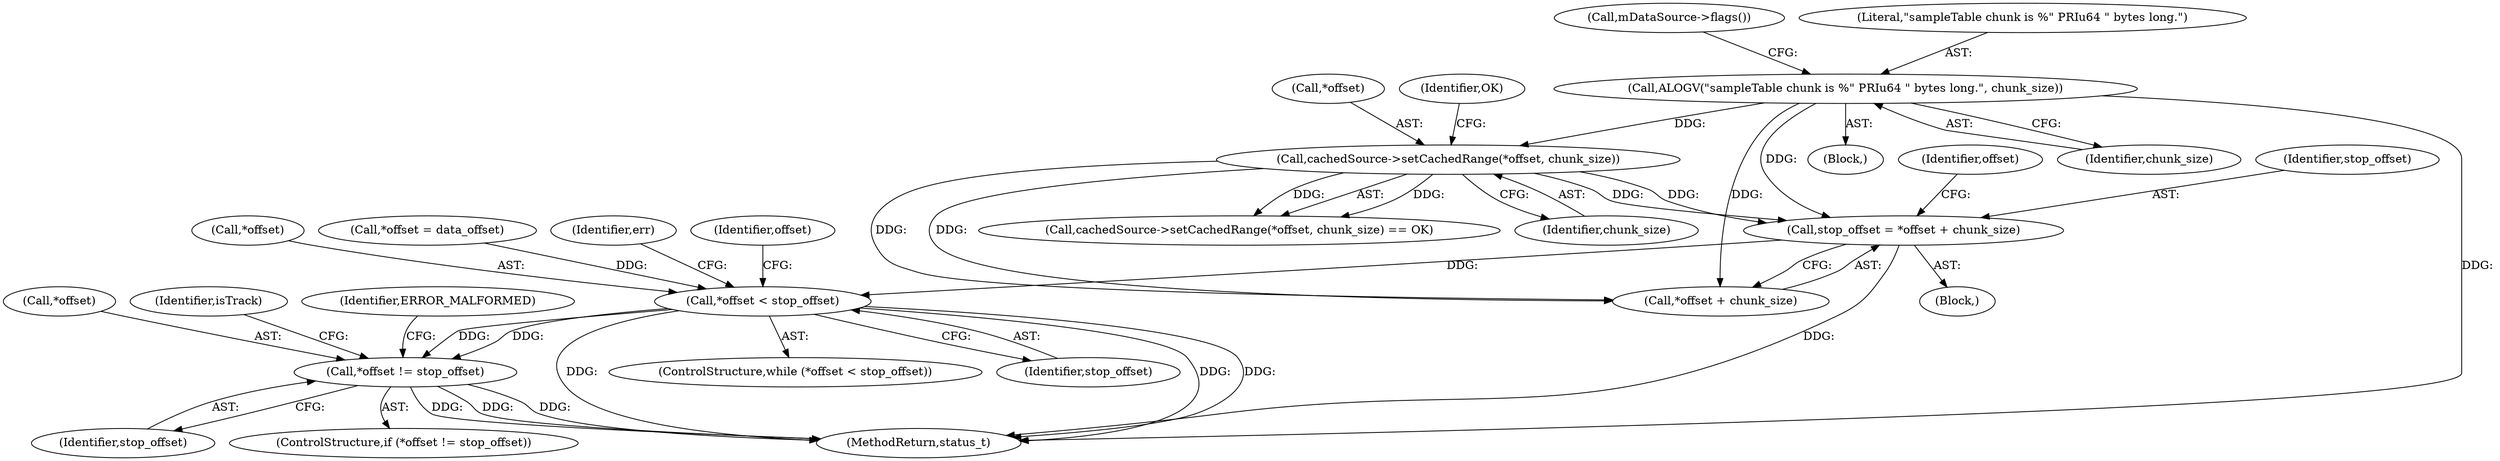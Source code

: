 digraph "0_Android_2674a7218eaa3c87f2ee26d26da5b9170e10f859@integer" {
"1000468" [label="(Call,stop_offset = *offset + chunk_size)"];
"1000395" [label="(Call,cachedSource->setCachedRange(*offset, chunk_size))"];
"1000378" [label="(Call,ALOGV(\"sampleTable chunk is %\" PRIu64 \" bytes long.\", chunk_size))"];
"1000479" [label="(Call,*offset < stop_offset)"];
"1000500" [label="(Call,*offset != stop_offset)"];
"1000482" [label="(Identifier,stop_offset)"];
"1000503" [label="(Identifier,stop_offset)"];
"1000486" [label="(Identifier,err)"];
"1000500" [label="(Call,*offset != stop_offset)"];
"1002927" [label="(MethodReturn,status_t)"];
"1000398" [label="(Identifier,chunk_size)"];
"1000478" [label="(ControlStructure,while (*offset < stop_offset))"];
"1000380" [label="(Identifier,chunk_size)"];
"1000502" [label="(Identifier,offset)"];
"1000499" [label="(ControlStructure,if (*offset != stop_offset))"];
"1000480" [label="(Call,*offset)"];
"1000474" [label="(Call,*offset = data_offset)"];
"1000468" [label="(Call,stop_offset = *offset + chunk_size)"];
"1000479" [label="(Call,*offset < stop_offset)"];
"1000501" [label="(Call,*offset)"];
"1000396" [label="(Call,*offset)"];
"1000508" [label="(Identifier,isTrack)"];
"1000506" [label="(Identifier,ERROR_MALFORMED)"];
"1000377" [label="(Block,)"];
"1000470" [label="(Call,*offset + chunk_size)"];
"1000476" [label="(Identifier,offset)"];
"1000399" [label="(Identifier,OK)"];
"1000383" [label="(Call,mDataSource->flags())"];
"1000368" [label="(Block,)"];
"1000469" [label="(Identifier,stop_offset)"];
"1000395" [label="(Call,cachedSource->setCachedRange(*offset, chunk_size))"];
"1000394" [label="(Call,cachedSource->setCachedRange(*offset, chunk_size) == OK)"];
"1000379" [label="(Literal,\"sampleTable chunk is %\" PRIu64 \" bytes long.\")"];
"1000378" [label="(Call,ALOGV(\"sampleTable chunk is %\" PRIu64 \" bytes long.\", chunk_size))"];
"1000468" -> "1000368"  [label="AST: "];
"1000468" -> "1000470"  [label="CFG: "];
"1000469" -> "1000468"  [label="AST: "];
"1000470" -> "1000468"  [label="AST: "];
"1000476" -> "1000468"  [label="CFG: "];
"1000468" -> "1002927"  [label="DDG: "];
"1000395" -> "1000468"  [label="DDG: "];
"1000395" -> "1000468"  [label="DDG: "];
"1000378" -> "1000468"  [label="DDG: "];
"1000468" -> "1000479"  [label="DDG: "];
"1000395" -> "1000394"  [label="AST: "];
"1000395" -> "1000398"  [label="CFG: "];
"1000396" -> "1000395"  [label="AST: "];
"1000398" -> "1000395"  [label="AST: "];
"1000399" -> "1000395"  [label="CFG: "];
"1000395" -> "1000394"  [label="DDG: "];
"1000395" -> "1000394"  [label="DDG: "];
"1000378" -> "1000395"  [label="DDG: "];
"1000395" -> "1000470"  [label="DDG: "];
"1000395" -> "1000470"  [label="DDG: "];
"1000378" -> "1000377"  [label="AST: "];
"1000378" -> "1000380"  [label="CFG: "];
"1000379" -> "1000378"  [label="AST: "];
"1000380" -> "1000378"  [label="AST: "];
"1000383" -> "1000378"  [label="CFG: "];
"1000378" -> "1002927"  [label="DDG: "];
"1000378" -> "1000470"  [label="DDG: "];
"1000479" -> "1000478"  [label="AST: "];
"1000479" -> "1000482"  [label="CFG: "];
"1000480" -> "1000479"  [label="AST: "];
"1000482" -> "1000479"  [label="AST: "];
"1000486" -> "1000479"  [label="CFG: "];
"1000502" -> "1000479"  [label="CFG: "];
"1000479" -> "1002927"  [label="DDG: "];
"1000479" -> "1002927"  [label="DDG: "];
"1000479" -> "1002927"  [label="DDG: "];
"1000474" -> "1000479"  [label="DDG: "];
"1000479" -> "1000500"  [label="DDG: "];
"1000479" -> "1000500"  [label="DDG: "];
"1000500" -> "1000499"  [label="AST: "];
"1000500" -> "1000503"  [label="CFG: "];
"1000501" -> "1000500"  [label="AST: "];
"1000503" -> "1000500"  [label="AST: "];
"1000506" -> "1000500"  [label="CFG: "];
"1000508" -> "1000500"  [label="CFG: "];
"1000500" -> "1002927"  [label="DDG: "];
"1000500" -> "1002927"  [label="DDG: "];
"1000500" -> "1002927"  [label="DDG: "];
}
